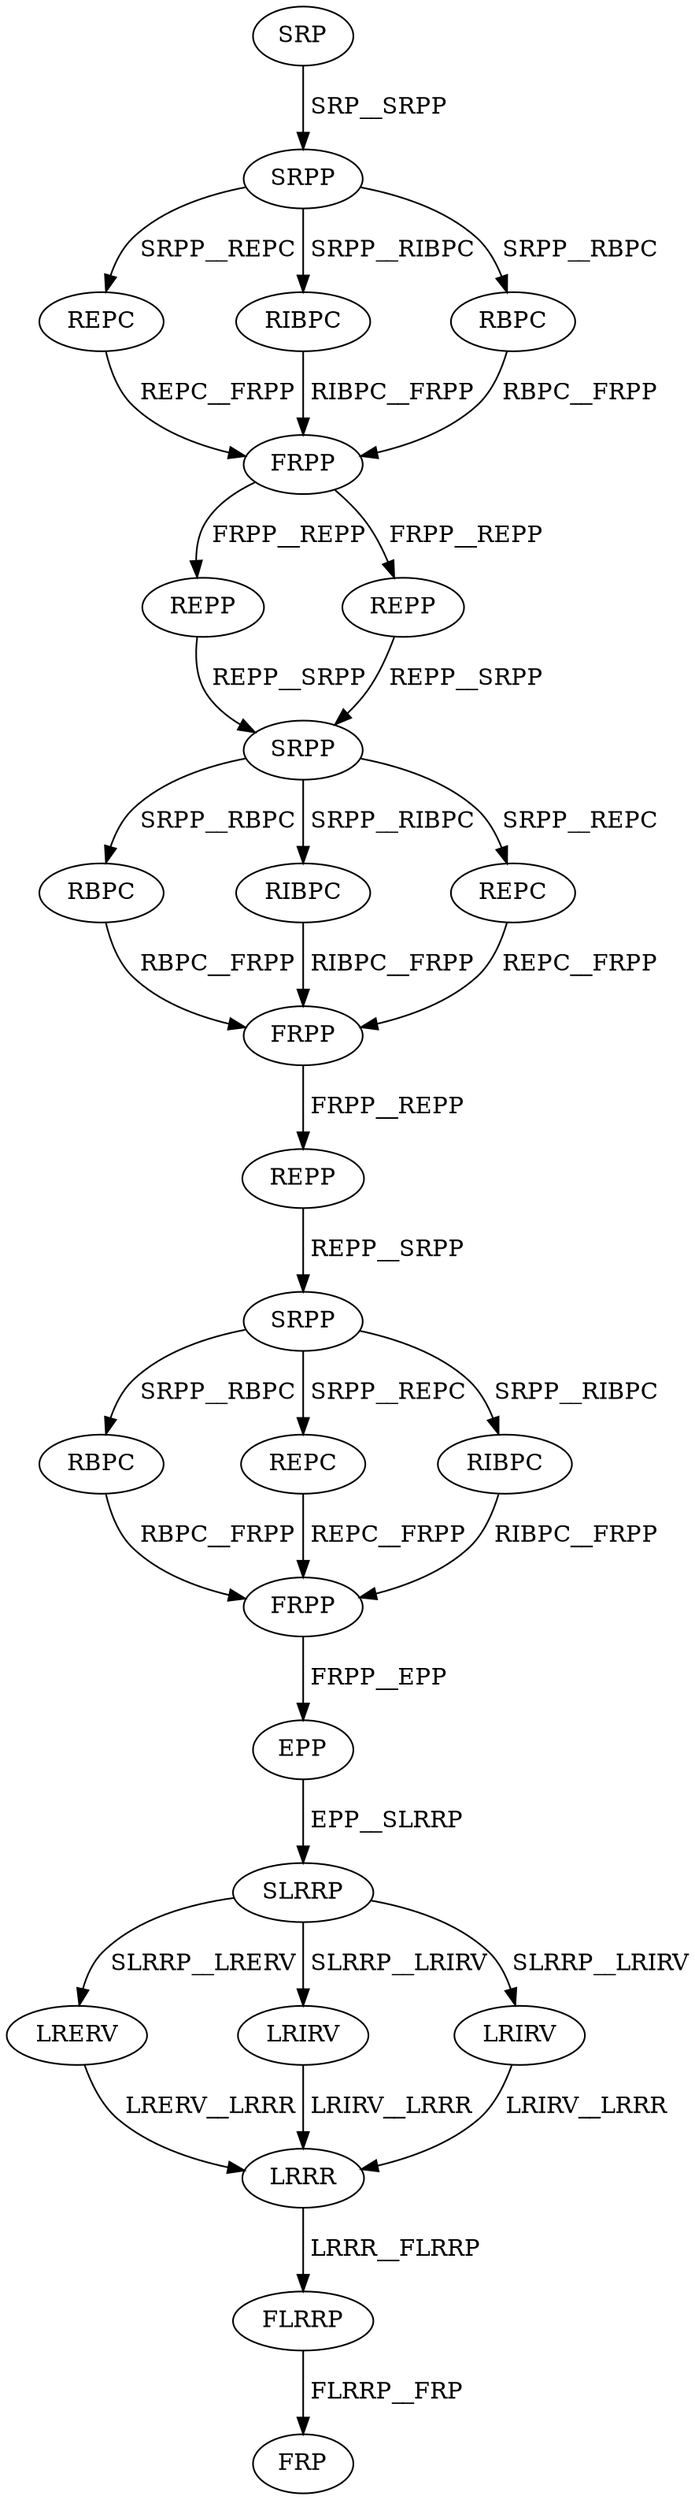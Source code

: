 digraph G { 
1 [label="SRP",color=black,fontcolor=black];
2 [label="SRPP",color=black,fontcolor=black];
3 [label="REPC",color=black,fontcolor=black];
4 [label="RIBPC",color=black,fontcolor=black];
5 [label="RBPC",color=black,fontcolor=black];
6 [label="FRPP",color=black,fontcolor=black];
7 [label="REPP",color=black,fontcolor=black];
8 [label="REPP",color=black,fontcolor=black];
9 [label="SRPP",color=black,fontcolor=black];
10 [label="RBPC",color=black,fontcolor=black];
11 [label="RIBPC",color=black,fontcolor=black];
12 [label="REPC",color=black,fontcolor=black];
13 [label="FRPP",color=black,fontcolor=black];
14 [label="REPP",color=black,fontcolor=black];
15 [label="SRPP",color=black,fontcolor=black];
16 [label="RBPC",color=black,fontcolor=black];
17 [label="REPC",color=black,fontcolor=black];
18 [label="RIBPC",color=black,fontcolor=black];
19 [label="FRPP",color=black,fontcolor=black];
20 [label="EPP",color=black,fontcolor=black];
21 [label="SLRRP",color=black,fontcolor=black];
22 [label="LRERV",color=black,fontcolor=black];
23 [label="LRIRV",color=black,fontcolor=black];
24 [label="LRIRV",color=black,fontcolor=black];
25 [label="LRRR",color=black,fontcolor=black];
26 [label="FLRRP",color=black,fontcolor=black];
27 [label="FRP",color=black,fontcolor=black];
1->2[label=" SRP__SRPP",color=black,fontcolor=black];
2->3[label=" SRPP__REPC",color=black,fontcolor=black];
2->4[label=" SRPP__RIBPC",color=black,fontcolor=black];
2->5[label=" SRPP__RBPC",color=black,fontcolor=black];
3->6[label=" REPC__FRPP",color=black,fontcolor=black];
4->6[label=" RIBPC__FRPP",color=black,fontcolor=black];
5->6[label=" RBPC__FRPP",color=black,fontcolor=black];
6->7[label=" FRPP__REPP",color=black,fontcolor=black];
6->8[label=" FRPP__REPP",color=black,fontcolor=black];
7->9[label=" REPP__SRPP",color=black,fontcolor=black];
8->9[label=" REPP__SRPP",color=black,fontcolor=black];
9->10[label=" SRPP__RBPC",color=black,fontcolor=black];
9->11[label=" SRPP__RIBPC",color=black,fontcolor=black];
9->12[label=" SRPP__REPC",color=black,fontcolor=black];
10->13[label=" RBPC__FRPP",color=black,fontcolor=black];
11->13[label=" RIBPC__FRPP",color=black,fontcolor=black];
12->13[label=" REPC__FRPP",color=black,fontcolor=black];
13->14[label=" FRPP__REPP",color=black,fontcolor=black];
14->15[label=" REPP__SRPP",color=black,fontcolor=black];
15->16[label=" SRPP__RBPC",color=black,fontcolor=black];
15->17[label=" SRPP__REPC",color=black,fontcolor=black];
15->18[label=" SRPP__RIBPC",color=black,fontcolor=black];
16->19[label=" RBPC__FRPP",color=black,fontcolor=black];
17->19[label=" REPC__FRPP",color=black,fontcolor=black];
18->19[label=" RIBPC__FRPP",color=black,fontcolor=black];
19->20[label=" FRPP__EPP",color=black,fontcolor=black];
20->21[label=" EPP__SLRRP",color=black,fontcolor=black];
21->22[label=" SLRRP__LRERV",color=black,fontcolor=black];
21->23[label=" SLRRP__LRIRV",color=black,fontcolor=black];
21->24[label=" SLRRP__LRIRV",color=black,fontcolor=black];
22->25[label=" LRERV__LRRR",color=black,fontcolor=black];
23->25[label=" LRIRV__LRRR",color=black,fontcolor=black];
24->25[label=" LRIRV__LRRR",color=black,fontcolor=black];
25->26[label=" LRRR__FLRRP",color=black,fontcolor=black];
26->27[label=" FLRRP__FRP",color=black,fontcolor=black];
}
